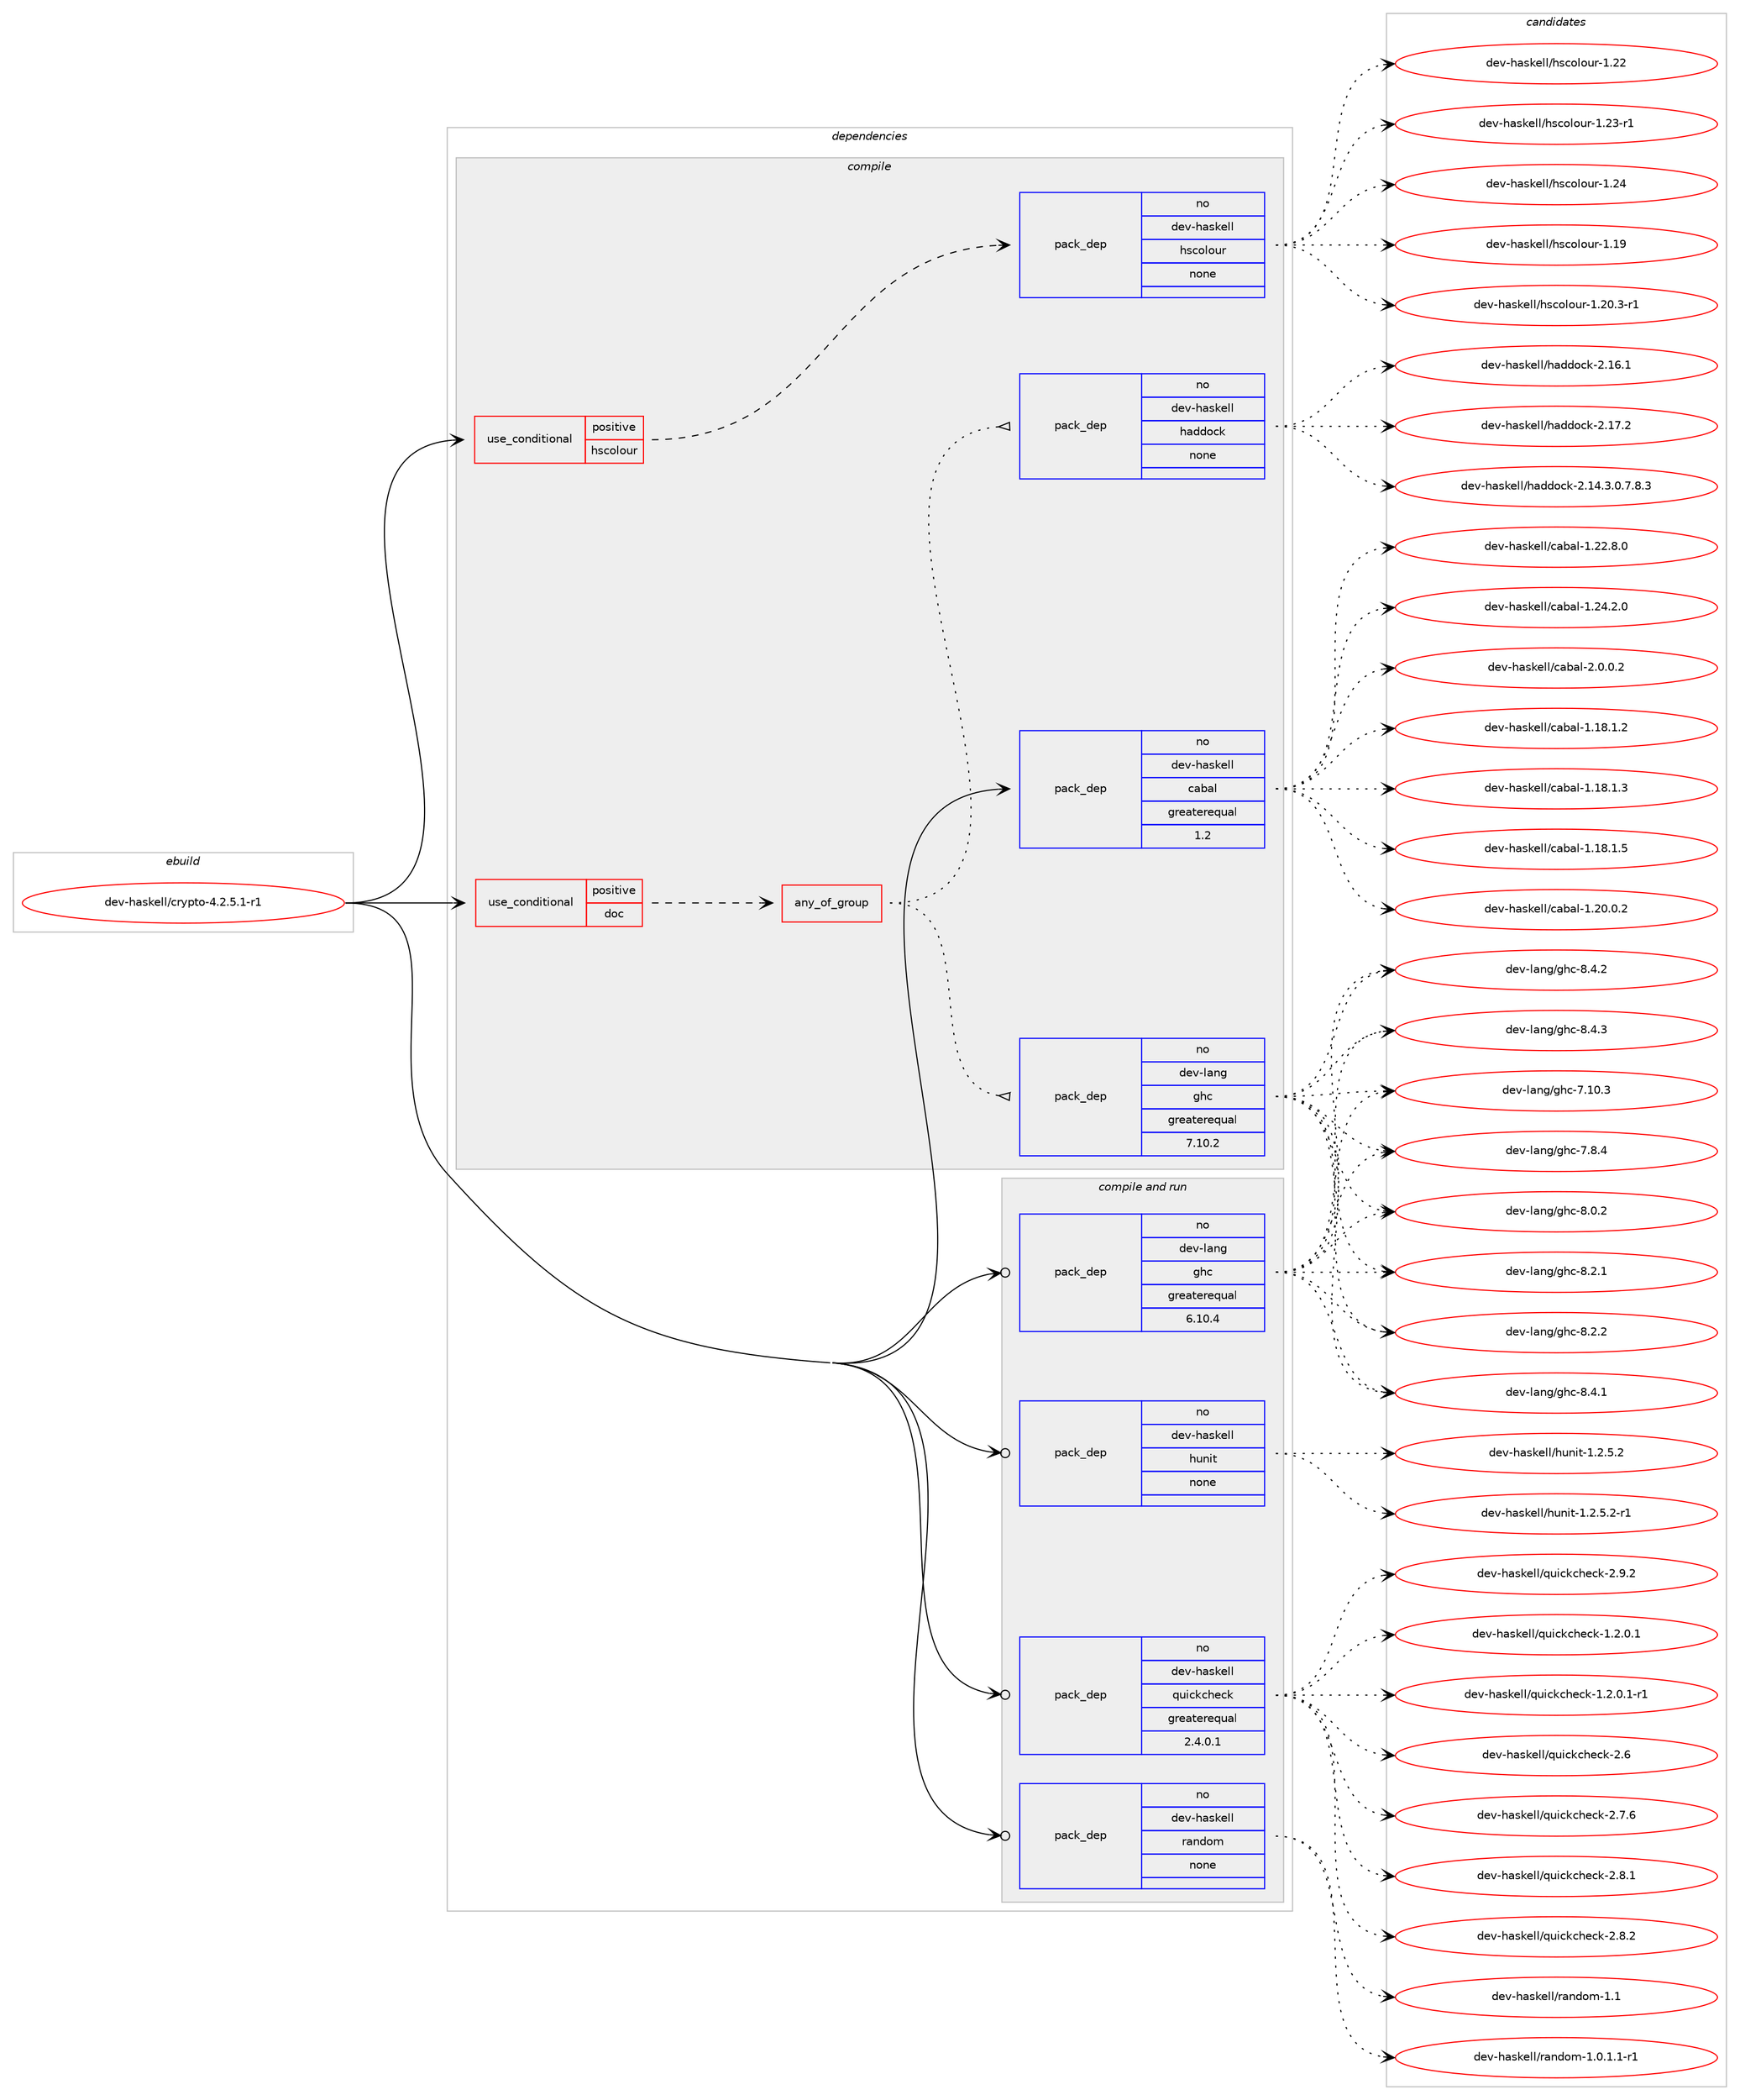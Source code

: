 digraph prolog {

# *************
# Graph options
# *************

newrank=true;
concentrate=true;
compound=true;
graph [rankdir=LR,fontname=Helvetica,fontsize=10,ranksep=1.5];#, ranksep=2.5, nodesep=0.2];
edge  [arrowhead=vee];
node  [fontname=Helvetica,fontsize=10];

# **********
# The ebuild
# **********

subgraph cluster_leftcol {
color=gray;
rank=same;
label=<<i>ebuild</i>>;
id [label="dev-haskell/crypto-4.2.5.1-r1", color=red, width=4, href="../dev-haskell/crypto-4.2.5.1-r1.svg"];
}

# ****************
# The dependencies
# ****************

subgraph cluster_midcol {
color=gray;
label=<<i>dependencies</i>>;
subgraph cluster_compile {
fillcolor="#eeeeee";
style=filled;
label=<<i>compile</i>>;
subgraph cond359181 {
dependency1330080 [label=<<TABLE BORDER="0" CELLBORDER="1" CELLSPACING="0" CELLPADDING="4"><TR><TD ROWSPAN="3" CELLPADDING="10">use_conditional</TD></TR><TR><TD>positive</TD></TR><TR><TD>doc</TD></TR></TABLE>>, shape=none, color=red];
subgraph any20732 {
dependency1330081 [label=<<TABLE BORDER="0" CELLBORDER="1" CELLSPACING="0" CELLPADDING="4"><TR><TD CELLPADDING="10">any_of_group</TD></TR></TABLE>>, shape=none, color=red];subgraph pack949615 {
dependency1330082 [label=<<TABLE BORDER="0" CELLBORDER="1" CELLSPACING="0" CELLPADDING="4" WIDTH="220"><TR><TD ROWSPAN="6" CELLPADDING="30">pack_dep</TD></TR><TR><TD WIDTH="110">no</TD></TR><TR><TD>dev-haskell</TD></TR><TR><TD>haddock</TD></TR><TR><TD>none</TD></TR><TR><TD></TD></TR></TABLE>>, shape=none, color=blue];
}
dependency1330081:e -> dependency1330082:w [weight=20,style="dotted",arrowhead="oinv"];
subgraph pack949616 {
dependency1330083 [label=<<TABLE BORDER="0" CELLBORDER="1" CELLSPACING="0" CELLPADDING="4" WIDTH="220"><TR><TD ROWSPAN="6" CELLPADDING="30">pack_dep</TD></TR><TR><TD WIDTH="110">no</TD></TR><TR><TD>dev-lang</TD></TR><TR><TD>ghc</TD></TR><TR><TD>greaterequal</TD></TR><TR><TD>7.10.2</TD></TR></TABLE>>, shape=none, color=blue];
}
dependency1330081:e -> dependency1330083:w [weight=20,style="dotted",arrowhead="oinv"];
}
dependency1330080:e -> dependency1330081:w [weight=20,style="dashed",arrowhead="vee"];
}
id:e -> dependency1330080:w [weight=20,style="solid",arrowhead="vee"];
subgraph cond359182 {
dependency1330084 [label=<<TABLE BORDER="0" CELLBORDER="1" CELLSPACING="0" CELLPADDING="4"><TR><TD ROWSPAN="3" CELLPADDING="10">use_conditional</TD></TR><TR><TD>positive</TD></TR><TR><TD>hscolour</TD></TR></TABLE>>, shape=none, color=red];
subgraph pack949617 {
dependency1330085 [label=<<TABLE BORDER="0" CELLBORDER="1" CELLSPACING="0" CELLPADDING="4" WIDTH="220"><TR><TD ROWSPAN="6" CELLPADDING="30">pack_dep</TD></TR><TR><TD WIDTH="110">no</TD></TR><TR><TD>dev-haskell</TD></TR><TR><TD>hscolour</TD></TR><TR><TD>none</TD></TR><TR><TD></TD></TR></TABLE>>, shape=none, color=blue];
}
dependency1330084:e -> dependency1330085:w [weight=20,style="dashed",arrowhead="vee"];
}
id:e -> dependency1330084:w [weight=20,style="solid",arrowhead="vee"];
subgraph pack949618 {
dependency1330086 [label=<<TABLE BORDER="0" CELLBORDER="1" CELLSPACING="0" CELLPADDING="4" WIDTH="220"><TR><TD ROWSPAN="6" CELLPADDING="30">pack_dep</TD></TR><TR><TD WIDTH="110">no</TD></TR><TR><TD>dev-haskell</TD></TR><TR><TD>cabal</TD></TR><TR><TD>greaterequal</TD></TR><TR><TD>1.2</TD></TR></TABLE>>, shape=none, color=blue];
}
id:e -> dependency1330086:w [weight=20,style="solid",arrowhead="vee"];
}
subgraph cluster_compileandrun {
fillcolor="#eeeeee";
style=filled;
label=<<i>compile and run</i>>;
subgraph pack949619 {
dependency1330087 [label=<<TABLE BORDER="0" CELLBORDER="1" CELLSPACING="0" CELLPADDING="4" WIDTH="220"><TR><TD ROWSPAN="6" CELLPADDING="30">pack_dep</TD></TR><TR><TD WIDTH="110">no</TD></TR><TR><TD>dev-haskell</TD></TR><TR><TD>hunit</TD></TR><TR><TD>none</TD></TR><TR><TD></TD></TR></TABLE>>, shape=none, color=blue];
}
id:e -> dependency1330087:w [weight=20,style="solid",arrowhead="odotvee"];
subgraph pack949620 {
dependency1330088 [label=<<TABLE BORDER="0" CELLBORDER="1" CELLSPACING="0" CELLPADDING="4" WIDTH="220"><TR><TD ROWSPAN="6" CELLPADDING="30">pack_dep</TD></TR><TR><TD WIDTH="110">no</TD></TR><TR><TD>dev-haskell</TD></TR><TR><TD>quickcheck</TD></TR><TR><TD>greaterequal</TD></TR><TR><TD>2.4.0.1</TD></TR></TABLE>>, shape=none, color=blue];
}
id:e -> dependency1330088:w [weight=20,style="solid",arrowhead="odotvee"];
subgraph pack949621 {
dependency1330089 [label=<<TABLE BORDER="0" CELLBORDER="1" CELLSPACING="0" CELLPADDING="4" WIDTH="220"><TR><TD ROWSPAN="6" CELLPADDING="30">pack_dep</TD></TR><TR><TD WIDTH="110">no</TD></TR><TR><TD>dev-haskell</TD></TR><TR><TD>random</TD></TR><TR><TD>none</TD></TR><TR><TD></TD></TR></TABLE>>, shape=none, color=blue];
}
id:e -> dependency1330089:w [weight=20,style="solid",arrowhead="odotvee"];
subgraph pack949622 {
dependency1330090 [label=<<TABLE BORDER="0" CELLBORDER="1" CELLSPACING="0" CELLPADDING="4" WIDTH="220"><TR><TD ROWSPAN="6" CELLPADDING="30">pack_dep</TD></TR><TR><TD WIDTH="110">no</TD></TR><TR><TD>dev-lang</TD></TR><TR><TD>ghc</TD></TR><TR><TD>greaterequal</TD></TR><TR><TD>6.10.4</TD></TR></TABLE>>, shape=none, color=blue];
}
id:e -> dependency1330090:w [weight=20,style="solid",arrowhead="odotvee"];
}
subgraph cluster_run {
fillcolor="#eeeeee";
style=filled;
label=<<i>run</i>>;
}
}

# **************
# The candidates
# **************

subgraph cluster_choices {
rank=same;
color=gray;
label=<<i>candidates</i>>;

subgraph choice949615 {
color=black;
nodesep=1;
choice1001011184510497115107101108108471049710010011199107455046495246514648465546564651 [label="dev-haskell/haddock-2.14.3.0.7.8.3", color=red, width=4,href="../dev-haskell/haddock-2.14.3.0.7.8.3.svg"];
choice100101118451049711510710110810847104971001001119910745504649544649 [label="dev-haskell/haddock-2.16.1", color=red, width=4,href="../dev-haskell/haddock-2.16.1.svg"];
choice100101118451049711510710110810847104971001001119910745504649554650 [label="dev-haskell/haddock-2.17.2", color=red, width=4,href="../dev-haskell/haddock-2.17.2.svg"];
dependency1330082:e -> choice1001011184510497115107101108108471049710010011199107455046495246514648465546564651:w [style=dotted,weight="100"];
dependency1330082:e -> choice100101118451049711510710110810847104971001001119910745504649544649:w [style=dotted,weight="100"];
dependency1330082:e -> choice100101118451049711510710110810847104971001001119910745504649554650:w [style=dotted,weight="100"];
}
subgraph choice949616 {
color=black;
nodesep=1;
choice1001011184510897110103471031049945554649484651 [label="dev-lang/ghc-7.10.3", color=red, width=4,href="../dev-lang/ghc-7.10.3.svg"];
choice10010111845108971101034710310499455546564652 [label="dev-lang/ghc-7.8.4", color=red, width=4,href="../dev-lang/ghc-7.8.4.svg"];
choice10010111845108971101034710310499455646484650 [label="dev-lang/ghc-8.0.2", color=red, width=4,href="../dev-lang/ghc-8.0.2.svg"];
choice10010111845108971101034710310499455646504649 [label="dev-lang/ghc-8.2.1", color=red, width=4,href="../dev-lang/ghc-8.2.1.svg"];
choice10010111845108971101034710310499455646504650 [label="dev-lang/ghc-8.2.2", color=red, width=4,href="../dev-lang/ghc-8.2.2.svg"];
choice10010111845108971101034710310499455646524649 [label="dev-lang/ghc-8.4.1", color=red, width=4,href="../dev-lang/ghc-8.4.1.svg"];
choice10010111845108971101034710310499455646524650 [label="dev-lang/ghc-8.4.2", color=red, width=4,href="../dev-lang/ghc-8.4.2.svg"];
choice10010111845108971101034710310499455646524651 [label="dev-lang/ghc-8.4.3", color=red, width=4,href="../dev-lang/ghc-8.4.3.svg"];
dependency1330083:e -> choice1001011184510897110103471031049945554649484651:w [style=dotted,weight="100"];
dependency1330083:e -> choice10010111845108971101034710310499455546564652:w [style=dotted,weight="100"];
dependency1330083:e -> choice10010111845108971101034710310499455646484650:w [style=dotted,weight="100"];
dependency1330083:e -> choice10010111845108971101034710310499455646504649:w [style=dotted,weight="100"];
dependency1330083:e -> choice10010111845108971101034710310499455646504650:w [style=dotted,weight="100"];
dependency1330083:e -> choice10010111845108971101034710310499455646524649:w [style=dotted,weight="100"];
dependency1330083:e -> choice10010111845108971101034710310499455646524650:w [style=dotted,weight="100"];
dependency1330083:e -> choice10010111845108971101034710310499455646524651:w [style=dotted,weight="100"];
}
subgraph choice949617 {
color=black;
nodesep=1;
choice100101118451049711510710110810847104115991111081111171144549464957 [label="dev-haskell/hscolour-1.19", color=red, width=4,href="../dev-haskell/hscolour-1.19.svg"];
choice10010111845104971151071011081084710411599111108111117114454946504846514511449 [label="dev-haskell/hscolour-1.20.3-r1", color=red, width=4,href="../dev-haskell/hscolour-1.20.3-r1.svg"];
choice100101118451049711510710110810847104115991111081111171144549465050 [label="dev-haskell/hscolour-1.22", color=red, width=4,href="../dev-haskell/hscolour-1.22.svg"];
choice1001011184510497115107101108108471041159911110811111711445494650514511449 [label="dev-haskell/hscolour-1.23-r1", color=red, width=4,href="../dev-haskell/hscolour-1.23-r1.svg"];
choice100101118451049711510710110810847104115991111081111171144549465052 [label="dev-haskell/hscolour-1.24", color=red, width=4,href="../dev-haskell/hscolour-1.24.svg"];
dependency1330085:e -> choice100101118451049711510710110810847104115991111081111171144549464957:w [style=dotted,weight="100"];
dependency1330085:e -> choice10010111845104971151071011081084710411599111108111117114454946504846514511449:w [style=dotted,weight="100"];
dependency1330085:e -> choice100101118451049711510710110810847104115991111081111171144549465050:w [style=dotted,weight="100"];
dependency1330085:e -> choice1001011184510497115107101108108471041159911110811111711445494650514511449:w [style=dotted,weight="100"];
dependency1330085:e -> choice100101118451049711510710110810847104115991111081111171144549465052:w [style=dotted,weight="100"];
}
subgraph choice949618 {
color=black;
nodesep=1;
choice10010111845104971151071011081084799979897108454946495646494650 [label="dev-haskell/cabal-1.18.1.2", color=red, width=4,href="../dev-haskell/cabal-1.18.1.2.svg"];
choice10010111845104971151071011081084799979897108454946495646494651 [label="dev-haskell/cabal-1.18.1.3", color=red, width=4,href="../dev-haskell/cabal-1.18.1.3.svg"];
choice10010111845104971151071011081084799979897108454946495646494653 [label="dev-haskell/cabal-1.18.1.5", color=red, width=4,href="../dev-haskell/cabal-1.18.1.5.svg"];
choice10010111845104971151071011081084799979897108454946504846484650 [label="dev-haskell/cabal-1.20.0.2", color=red, width=4,href="../dev-haskell/cabal-1.20.0.2.svg"];
choice10010111845104971151071011081084799979897108454946505046564648 [label="dev-haskell/cabal-1.22.8.0", color=red, width=4,href="../dev-haskell/cabal-1.22.8.0.svg"];
choice10010111845104971151071011081084799979897108454946505246504648 [label="dev-haskell/cabal-1.24.2.0", color=red, width=4,href="../dev-haskell/cabal-1.24.2.0.svg"];
choice100101118451049711510710110810847999798971084550464846484650 [label="dev-haskell/cabal-2.0.0.2", color=red, width=4,href="../dev-haskell/cabal-2.0.0.2.svg"];
dependency1330086:e -> choice10010111845104971151071011081084799979897108454946495646494650:w [style=dotted,weight="100"];
dependency1330086:e -> choice10010111845104971151071011081084799979897108454946495646494651:w [style=dotted,weight="100"];
dependency1330086:e -> choice10010111845104971151071011081084799979897108454946495646494653:w [style=dotted,weight="100"];
dependency1330086:e -> choice10010111845104971151071011081084799979897108454946504846484650:w [style=dotted,weight="100"];
dependency1330086:e -> choice10010111845104971151071011081084799979897108454946505046564648:w [style=dotted,weight="100"];
dependency1330086:e -> choice10010111845104971151071011081084799979897108454946505246504648:w [style=dotted,weight="100"];
dependency1330086:e -> choice100101118451049711510710110810847999798971084550464846484650:w [style=dotted,weight="100"];
}
subgraph choice949619 {
color=black;
nodesep=1;
choice1001011184510497115107101108108471041171101051164549465046534650 [label="dev-haskell/hunit-1.2.5.2", color=red, width=4,href="../dev-haskell/hunit-1.2.5.2.svg"];
choice10010111845104971151071011081084710411711010511645494650465346504511449 [label="dev-haskell/hunit-1.2.5.2-r1", color=red, width=4,href="../dev-haskell/hunit-1.2.5.2-r1.svg"];
dependency1330087:e -> choice1001011184510497115107101108108471041171101051164549465046534650:w [style=dotted,weight="100"];
dependency1330087:e -> choice10010111845104971151071011081084710411711010511645494650465346504511449:w [style=dotted,weight="100"];
}
subgraph choice949620 {
color=black;
nodesep=1;
choice1001011184510497115107101108108471131171059910799104101991074549465046484649 [label="dev-haskell/quickcheck-1.2.0.1", color=red, width=4,href="../dev-haskell/quickcheck-1.2.0.1.svg"];
choice10010111845104971151071011081084711311710599107991041019910745494650464846494511449 [label="dev-haskell/quickcheck-1.2.0.1-r1", color=red, width=4,href="../dev-haskell/quickcheck-1.2.0.1-r1.svg"];
choice10010111845104971151071011081084711311710599107991041019910745504654 [label="dev-haskell/quickcheck-2.6", color=red, width=4,href="../dev-haskell/quickcheck-2.6.svg"];
choice100101118451049711510710110810847113117105991079910410199107455046554654 [label="dev-haskell/quickcheck-2.7.6", color=red, width=4,href="../dev-haskell/quickcheck-2.7.6.svg"];
choice100101118451049711510710110810847113117105991079910410199107455046564649 [label="dev-haskell/quickcheck-2.8.1", color=red, width=4,href="../dev-haskell/quickcheck-2.8.1.svg"];
choice100101118451049711510710110810847113117105991079910410199107455046564650 [label="dev-haskell/quickcheck-2.8.2", color=red, width=4,href="../dev-haskell/quickcheck-2.8.2.svg"];
choice100101118451049711510710110810847113117105991079910410199107455046574650 [label="dev-haskell/quickcheck-2.9.2", color=red, width=4,href="../dev-haskell/quickcheck-2.9.2.svg"];
dependency1330088:e -> choice1001011184510497115107101108108471131171059910799104101991074549465046484649:w [style=dotted,weight="100"];
dependency1330088:e -> choice10010111845104971151071011081084711311710599107991041019910745494650464846494511449:w [style=dotted,weight="100"];
dependency1330088:e -> choice10010111845104971151071011081084711311710599107991041019910745504654:w [style=dotted,weight="100"];
dependency1330088:e -> choice100101118451049711510710110810847113117105991079910410199107455046554654:w [style=dotted,weight="100"];
dependency1330088:e -> choice100101118451049711510710110810847113117105991079910410199107455046564649:w [style=dotted,weight="100"];
dependency1330088:e -> choice100101118451049711510710110810847113117105991079910410199107455046564650:w [style=dotted,weight="100"];
dependency1330088:e -> choice100101118451049711510710110810847113117105991079910410199107455046574650:w [style=dotted,weight="100"];
}
subgraph choice949621 {
color=black;
nodesep=1;
choice1001011184510497115107101108108471149711010011110945494648464946494511449 [label="dev-haskell/random-1.0.1.1-r1", color=red, width=4,href="../dev-haskell/random-1.0.1.1-r1.svg"];
choice1001011184510497115107101108108471149711010011110945494649 [label="dev-haskell/random-1.1", color=red, width=4,href="../dev-haskell/random-1.1.svg"];
dependency1330089:e -> choice1001011184510497115107101108108471149711010011110945494648464946494511449:w [style=dotted,weight="100"];
dependency1330089:e -> choice1001011184510497115107101108108471149711010011110945494649:w [style=dotted,weight="100"];
}
subgraph choice949622 {
color=black;
nodesep=1;
choice1001011184510897110103471031049945554649484651 [label="dev-lang/ghc-7.10.3", color=red, width=4,href="../dev-lang/ghc-7.10.3.svg"];
choice10010111845108971101034710310499455546564652 [label="dev-lang/ghc-7.8.4", color=red, width=4,href="../dev-lang/ghc-7.8.4.svg"];
choice10010111845108971101034710310499455646484650 [label="dev-lang/ghc-8.0.2", color=red, width=4,href="../dev-lang/ghc-8.0.2.svg"];
choice10010111845108971101034710310499455646504649 [label="dev-lang/ghc-8.2.1", color=red, width=4,href="../dev-lang/ghc-8.2.1.svg"];
choice10010111845108971101034710310499455646504650 [label="dev-lang/ghc-8.2.2", color=red, width=4,href="../dev-lang/ghc-8.2.2.svg"];
choice10010111845108971101034710310499455646524649 [label="dev-lang/ghc-8.4.1", color=red, width=4,href="../dev-lang/ghc-8.4.1.svg"];
choice10010111845108971101034710310499455646524650 [label="dev-lang/ghc-8.4.2", color=red, width=4,href="../dev-lang/ghc-8.4.2.svg"];
choice10010111845108971101034710310499455646524651 [label="dev-lang/ghc-8.4.3", color=red, width=4,href="../dev-lang/ghc-8.4.3.svg"];
dependency1330090:e -> choice1001011184510897110103471031049945554649484651:w [style=dotted,weight="100"];
dependency1330090:e -> choice10010111845108971101034710310499455546564652:w [style=dotted,weight="100"];
dependency1330090:e -> choice10010111845108971101034710310499455646484650:w [style=dotted,weight="100"];
dependency1330090:e -> choice10010111845108971101034710310499455646504649:w [style=dotted,weight="100"];
dependency1330090:e -> choice10010111845108971101034710310499455646504650:w [style=dotted,weight="100"];
dependency1330090:e -> choice10010111845108971101034710310499455646524649:w [style=dotted,weight="100"];
dependency1330090:e -> choice10010111845108971101034710310499455646524650:w [style=dotted,weight="100"];
dependency1330090:e -> choice10010111845108971101034710310499455646524651:w [style=dotted,weight="100"];
}
}

}

